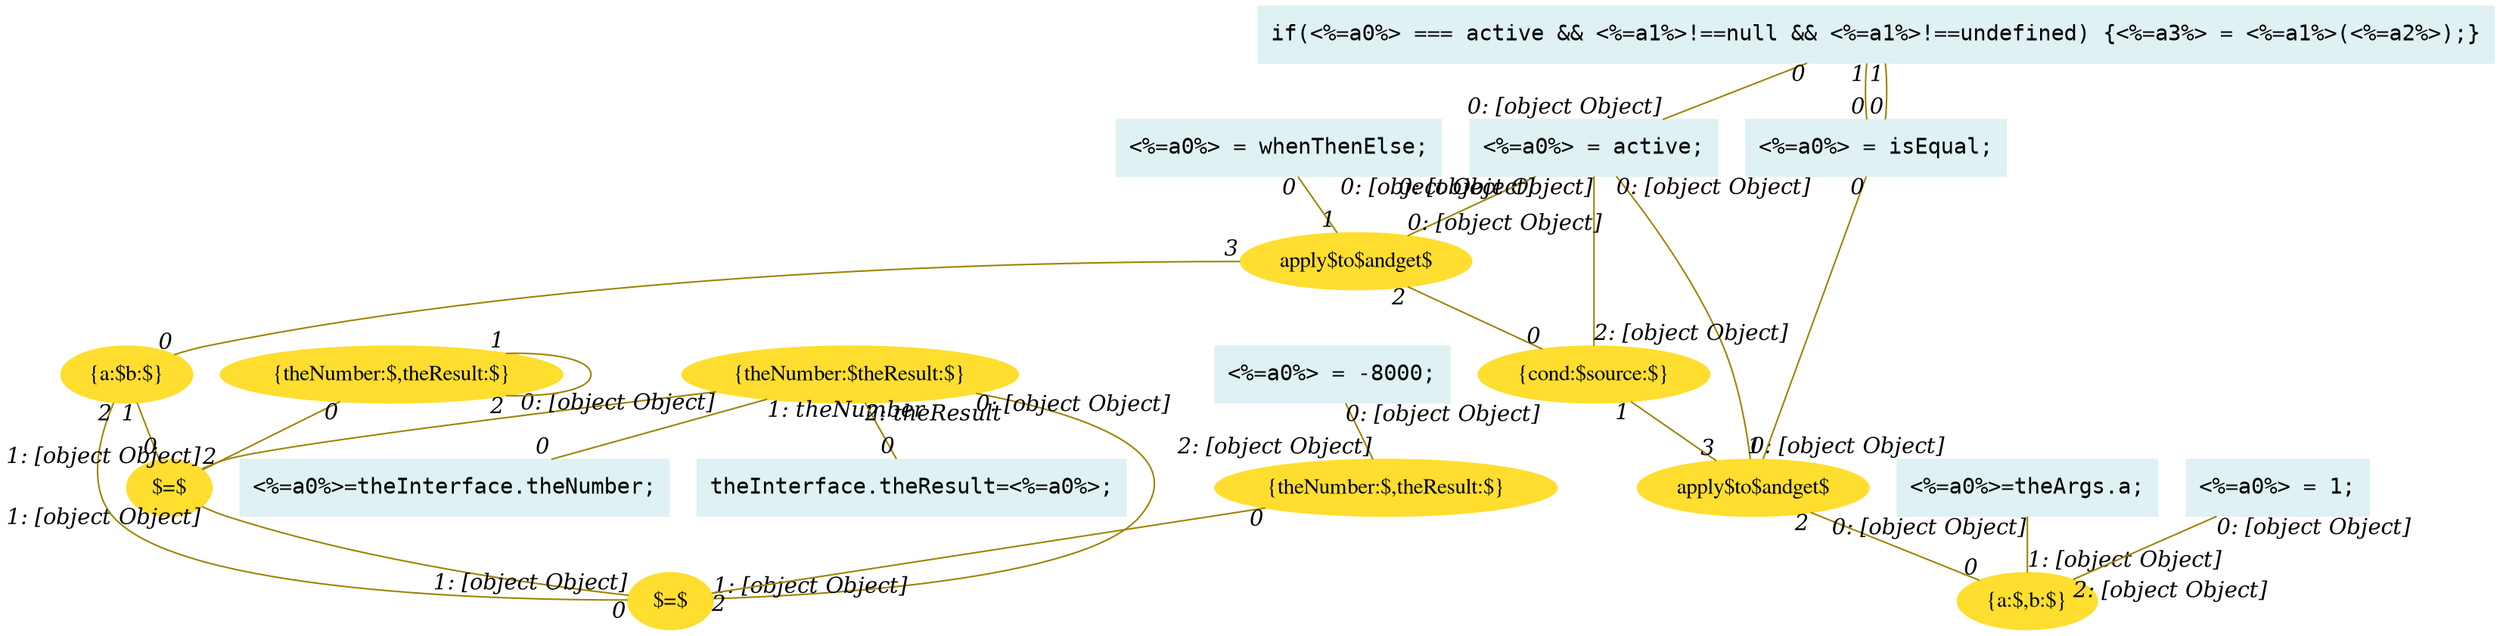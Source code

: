 digraph g{node_6262 [shape="ellipse", style="filled", color="#ffde2f", fontname="Times", label="{a:$,b:$}" ]
node_6263 [shape="ellipse", style="filled", color="#ffde2f", fontname="Times", label="apply$to$andget$" ]
node_6317 [shape="ellipse", style="filled", color="#ffde2f", fontname="Times", label="$=$" ]
node_6318 [shape="ellipse", style="filled", color="#ffde2f", fontname="Times", label="$=$" ]
node_6321 [shape="ellipse", style="filled", color="#ffde2f", fontname="Times", label="{cond:$source:$}" ]
node_6322 [shape="ellipse", style="filled", color="#ffde2f", fontname="Times", label="{a:$b:$}" ]
node_6323 [shape="ellipse", style="filled", color="#ffde2f", fontname="Times", label="apply$to$andget$" ]
node_6371 [shape="box", style="filled", color="#dff1f2", fontname="Courier", label="<%=a0%>=theArgs.a;
" ]
node_6373 [shape="box", style="filled", color="#dff1f2", fontname="Courier", label="<%=a0%>=theInterface.theNumber;
" ]
node_6375 [shape="box", style="filled", color="#dff1f2", fontname="Courier", label="theInterface.theResult=<%=a0%>;
" ]
node_6377 [shape="ellipse", style="filled", color="#ffde2f", fontname="Times", label="{theNumber:$theResult:$}" ]
node_6392 [shape="ellipse", style="filled", color="#ffde2f", fontname="Times", label="{theNumber:$,theResult:$}" ]
node_6401 [shape="ellipse", style="filled", color="#ffde2f", fontname="Times", label="{theNumber:$,theResult:$}" ]
node_6414 [shape="box", style="filled", color="#dff1f2", fontname="Courier", label="<%=a0%> = active;
" ]
node_6422 [shape="box", style="filled", color="#dff1f2", fontname="Courier", label="<%=a0%> = isEqual;
" ]
node_6424 [shape="box", style="filled", color="#dff1f2", fontname="Courier", label="<%=a0%> = whenThenElse;
" ]
node_6426 [shape="box", style="filled", color="#dff1f2", fontname="Courier", label="<%=a0%> = 1;
" ]
node_6428 [shape="box", style="filled", color="#dff1f2", fontname="Courier", label="<%=a0%> = -8000;
" ]
node_6430 [shape="box", style="filled", color="#dff1f2", fontname="Courier", label="if(<%=a0%> === active && <%=a1%>!==null && <%=a1%>!==undefined) {<%=a3%> = <%=a1%>(<%=a2%>);}
" ]
node_6263 -> node_6262 [dir=none, arrowHead=none, fontname="Times-Italic", arrowsize=1, color="#9d8400", label="",  headlabel="0", taillabel="2" ]
node_6323 -> node_6321 [dir=none, arrowHead=none, fontname="Times-Italic", arrowsize=1, color="#9d8400", label="",  headlabel="0", taillabel="2" ]
node_6323 -> node_6322 [dir=none, arrowHead=none, fontname="Times-Italic", arrowsize=1, color="#9d8400", label="",  headlabel="0", taillabel="3" ]
node_6322 -> node_6317 [dir=none, arrowHead=none, fontname="Times-Italic", arrowsize=1, color="#9d8400", label="",  headlabel="0", taillabel="1" ]
node_6322 -> node_6318 [dir=none, arrowHead=none, fontname="Times-Italic", arrowsize=1, color="#9d8400", label="",  headlabel="0", taillabel="2" ]
node_6377 -> node_6373 [dir=none, arrowHead=none, fontname="Times-Italic", arrowsize=1, color="#9d8400", label="",  headlabel="0", taillabel="1: theNumber" ]
node_6377 -> node_6375 [dir=none, arrowHead=none, fontname="Times-Italic", arrowsize=1, color="#9d8400", label="",  headlabel="0", taillabel="2: theResult" ]
node_6371 -> node_6262 [dir=none, arrowHead=none, fontname="Times-Italic", arrowsize=1, color="#9d8400", label="",  headlabel="1: [object Object]", taillabel="0: [object Object]" ]
node_6392 -> node_6317 [dir=none, arrowHead=none, fontname="Times-Italic", arrowsize=1, color="#9d8400", label="",  headlabel="2", taillabel="0" ]
node_6401 -> node_6318 [dir=none, arrowHead=none, fontname="Times-Italic", arrowsize=1, color="#9d8400", label="",  headlabel="2", taillabel="0" ]
node_6317 -> node_6318 [dir=none, arrowHead=none, fontname="Times-Italic", arrowsize=1, color="#9d8400", label="",  headlabel="1: [object Object]", taillabel="1: [object Object]" ]
node_6392 -> node_6392 [dir=none, arrowHead=none, fontname="Times-Italic", arrowsize=1, color="#9d8400", label="",  headlabel="2", taillabel="1" ]
node_6414 -> node_6263 [dir=none, arrowHead=none, fontname="Times-Italic", arrowsize=1, color="#9d8400", label="",  headlabel="0: [object Object]", taillabel="0: [object Object]" ]
node_6321 -> node_6263 [dir=none, arrowHead=none, fontname="Times-Italic", arrowsize=1, color="#9d8400", label="",  headlabel="3", taillabel="1" ]
node_6414 -> node_6323 [dir=none, arrowHead=none, fontname="Times-Italic", arrowsize=1, color="#9d8400", label="",  headlabel="0: [object Object]", taillabel="0: [object Object]" ]
node_6414 -> node_6321 [dir=none, arrowHead=none, fontname="Times-Italic", arrowsize=1, color="#9d8400", label="",  headlabel="2: [object Object]", taillabel="0: [object Object]" ]
node_6377 -> node_6317 [dir=none, arrowHead=none, fontname="Times-Italic", arrowsize=1, color="#9d8400", label="",  headlabel="1: [object Object]", taillabel="0: [object Object]" ]
node_6377 -> node_6318 [dir=none, arrowHead=none, fontname="Times-Italic", arrowsize=1, color="#9d8400", label="",  headlabel="1: [object Object]", taillabel="0: [object Object]" ]
node_6422 -> node_6263 [dir=none, arrowHead=none, fontname="Times-Italic", arrowsize=1, color="#9d8400", label="",  headlabel="1", taillabel="0" ]
node_6424 -> node_6323 [dir=none, arrowHead=none, fontname="Times-Italic", arrowsize=1, color="#9d8400", label="",  headlabel="1", taillabel="0" ]
node_6426 -> node_6262 [dir=none, arrowHead=none, fontname="Times-Italic", arrowsize=1, color="#9d8400", label="",  headlabel="2: [object Object]", taillabel="0: [object Object]" ]
node_6428 -> node_6401 [dir=none, arrowHead=none, fontname="Times-Italic", arrowsize=1, color="#9d8400", label="",  headlabel="2: [object Object]", taillabel="0: [object Object]" ]
node_6430 -> node_6414 [dir=none, arrowHead=none, fontname="Times-Italic", arrowsize=1, color="#9d8400", label="",  headlabel="0: [object Object]", taillabel="0" ]
node_6430 -> node_6422 [dir=none, arrowHead=none, fontname="Times-Italic", arrowsize=1, color="#9d8400", label="",  headlabel="0", taillabel="1" ]
node_6430 -> node_6422 [dir=none, arrowHead=none, fontname="Times-Italic", arrowsize=1, color="#9d8400", label="",  headlabel="0", taillabel="1" ]
}